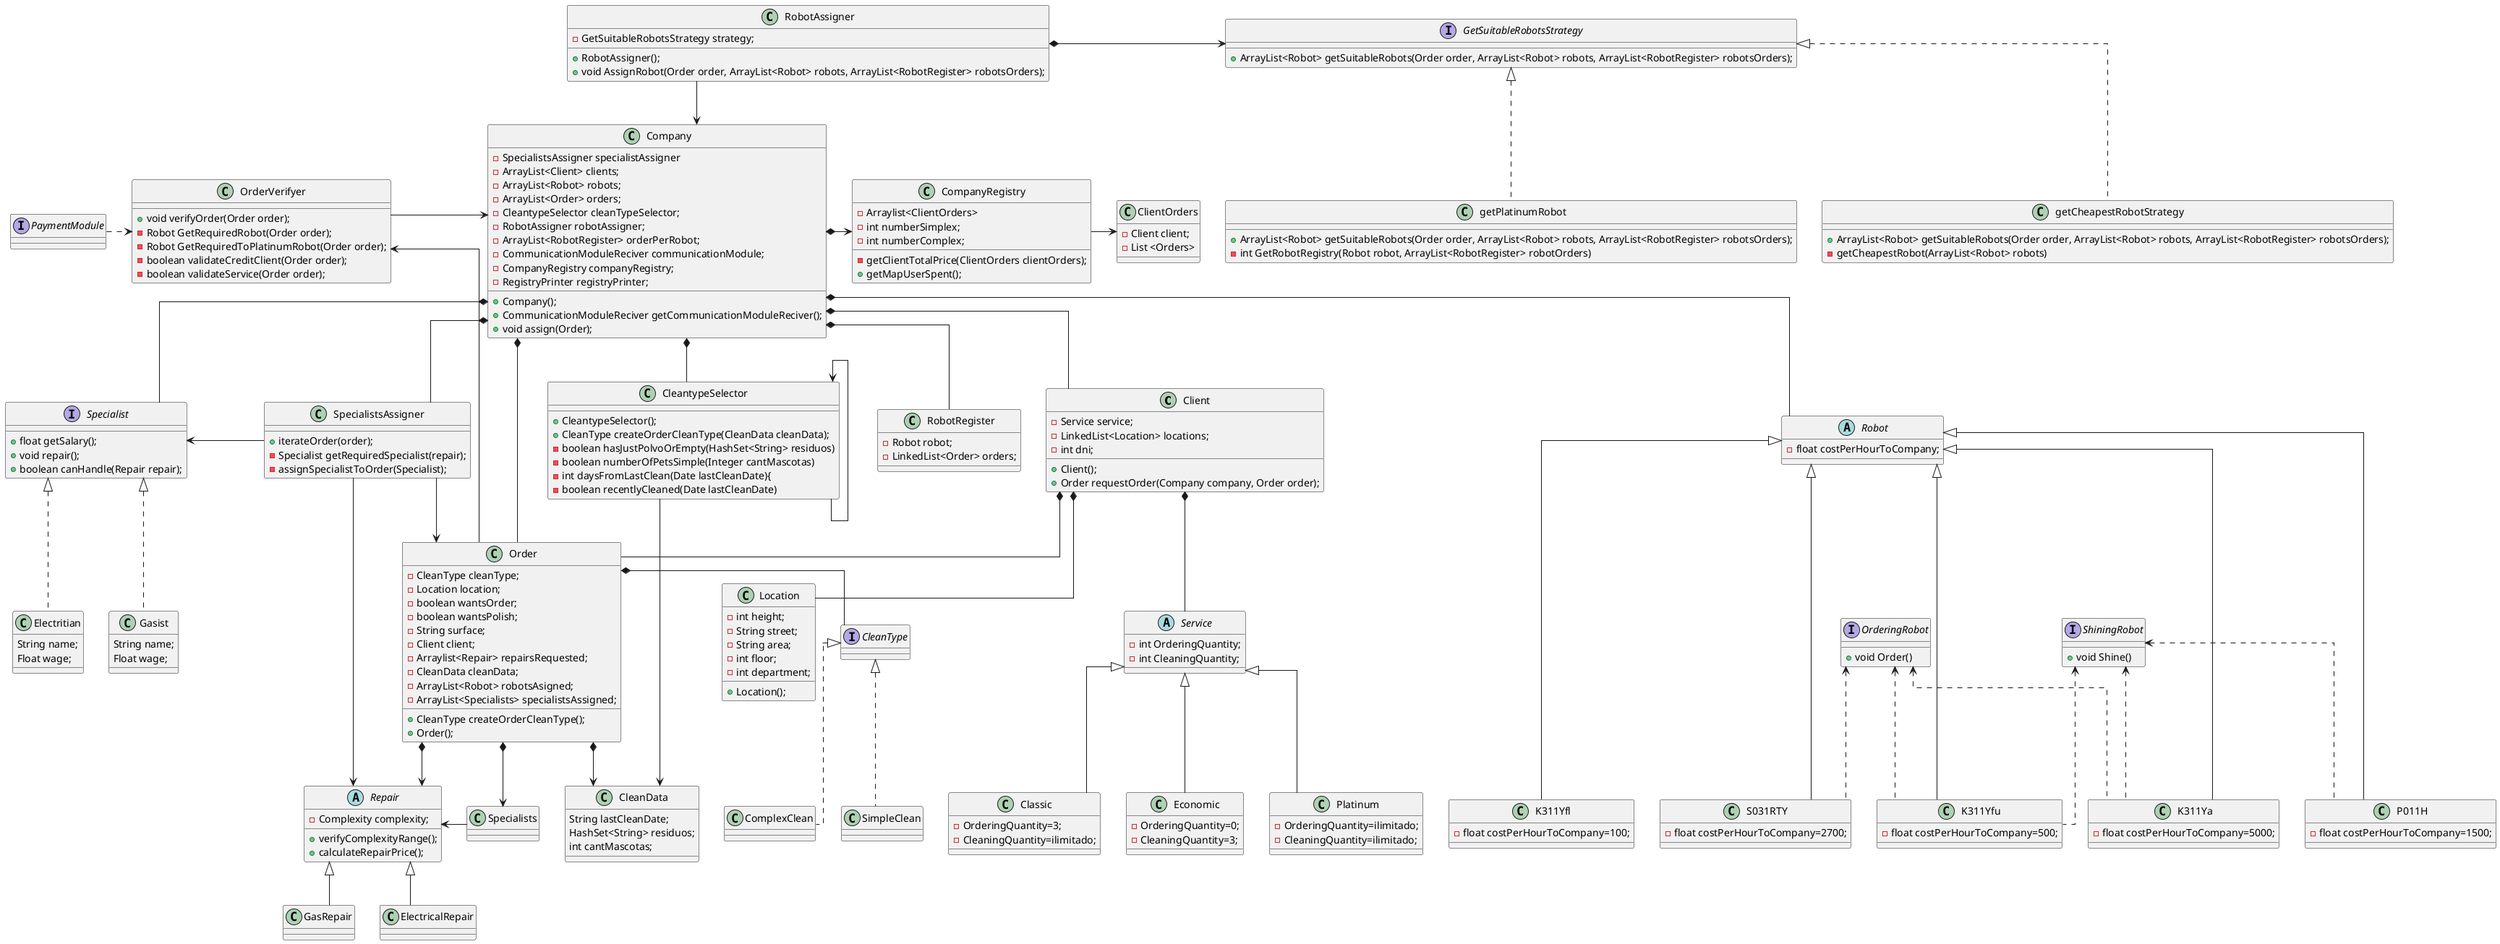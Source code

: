 @startuml
'https://plantuml.com/class-diagram

skinparam linetype ortho

class Client {
    - Service service;
    - LinkedList<Location> locations;
    - int dni;

    + Client();
    + Order requestOrder(Company company, Order order);
}

class Location{
    - int height;
    - String street;
    - String area;
    - int floor;
    - int department;
    + Location();
}


class RobotRegister{
    - Robot robot;
    - LinkedList<Order> orders;
}

abstract Robot{
    - float costPerHourToCompany;
}
class S031RTY{
    - float costPerHourToCompany=2700;
}
class K311Yfu{
    - float costPerHourToCompany=500;
}
class P011H{
    - float costPerHourToCompany=1500;
}
class K311Ya{
    - float costPerHourToCompany=5000;
}
class K311Yfl{
    - float costPerHourToCompany=100;
}

interface OrderingRobot{
    + void Order()
}
interface ShiningRobot{
    + void Shine()
}

abstract Service{
    - int OrderingQuantity;
    - int CleaningQuantity;
}
class Platinum{
    - OrderingQuantity=ilimitado;
    - CleaningQuantity=ilimitado;
}
class Classic{
    - OrderingQuantity=3;
    - CleaningQuantity=ilimitado;
}

class Economic{
    - OrderingQuantity=0;
    - CleaningQuantity=3;
}

class Company{
    -SpecialistsAssigner specialistAssigner
    - ArrayList<Client> clients;
    - ArrayList<Robot> robots;
    - ArrayList<Order> orders;
    - CleantypeSelector cleanTypeSelector;
    - RobotAssigner robotAssigner;
    - ArrayList<RobotRegister> orderPerRobot;
    - CommunicationModuleReciver communicationModule;
    - CompanyRegistry companyRegistry;
    - RegistryPrinter registryPrinter;
    + Company();
    + CommunicationModuleReciver getCommunicationModuleReciver();
    + void assign(Order);
}

class CompanyRegistry{
-Arraylist<ClientOrders>
-int numberSimplex;
-int numberComplex;
-getClientTotalPrice(ClientOrders clientOrders);
+getMapUserSpent();
}

class ClientOrders{
-Client client;
-List <Orders>
}

class OrderVerifyer{
    + void verifyOrder(Order order);
    - Robot GetRequiredRobot(Order order);
    - Robot GetRequiredToPlatinumRobot(Order order);
}

Company *-> CompanyRegistry
CompanyRegistry ->ClientOrders

class RobotAssigner{
   - GetSuitableRobotsStrategy strategy;
   + RobotAssigner();
   + void AssignRobot(Order order, ArrayList<Robot> robots, ArrayList<RobotRegister> robotsOrders);
   }

class Order{

    - CleanType cleanType;
    - Location location;
    - boolean wantsOrder;
    - boolean wantsPolish;
    - String surface;
    - Client client;
    - Arraylist<Repair> repairsRequested;
    - CleanData cleanData;
    + CleanType createOrderCleanType();
    + Order();
    - ArrayList<Robot> robotsAsigned;
    - ArrayList<Specialists> specialistsAssigned;
}



interface GetSuitableRobotsStrategy{
 + ArrayList<Robot> getSuitableRobots(Order order, ArrayList<Robot> robots, ArrayList<RobotRegister> robotsOrders);
}

class getCheapestRobotStrategy implements GetSuitableRobotsStrategy{

+ArrayList<Robot> getSuitableRobots(Order order, ArrayList<Robot> robots, ArrayList<RobotRegister> robotsOrders);
-getCheapestRobot(ArrayList<Robot> robots)

}

class getPlatinumRobot implements GetSuitableRobotsStrategy{
+ArrayList<Robot> getSuitableRobots(Order order, ArrayList<Robot> robots, ArrayList<RobotRegister> robotsOrders);
-int GetRobotRegistry(Robot robot, ArrayList<RobotRegister> robotOrders)

}

class CleantypeSelector {

+CleantypeSelector();
+CleanType createOrderCleanType(CleanData cleanData);
-boolean hasJustPolvoOrEmpty(HashSet<String> residuos)
-boolean numberOfPetsSimple(Integer cantMascotas)
-int daysFromLastClean(Date lastCleanDate){
-boolean recentlyCleaned(Date lastCleanDate)
}


interface CleanType{

}
class ComplexClean implements CleanType{
}

class SimpleClean implements CleanType{

}


class OrderVerifyer{
    - boolean validateCreditClient(Order order);
    - boolean validateService(Order order);
}

Interface PaymentModule{
}



interface Specialist{
    + float getSalary();
    + void repair();
    + boolean canHandle(Repair repair);
}

class Gasist implements Specialist{
String name;
Float wage;
}

class Electritian implements Specialist{
String name;
Float wage;
}

abstract class Repair{
   -Complexity complexity;
   +verifyComplexityRange();
   +calculateRepairPrice();
}
class GasRepair extends Repair{

}
class ElectricalRepair extends Repair{

}

class SpecialistsAssigner {
+iterateOrder(order);
-Specialist getRequiredSpecialist(repair);
-assignSpecialistToOrder(Specialist);

}

class CleanData{
    String lastCleanDate;
    HashSet<String> residuos;
    int cantMascotas;
}

SpecialistsAssigner->Order

Order*-->CleanData
CleantypeSelector -right>CleanData
SpecialistsAssigner->Repair

SpecialistsAssigner-left>Specialist

Specialists-left->Repair
OrderVerifyer <.left. PaymentModule
OrderVerifyer <-- Order

Service <|-- Platinum
Service <|-- Classic
Service <|-- Economic


CleantypeSelector<--CleantypeSelector

Company *-- SpecialistsAssigner

Company*-- Robot
Company *-- Client
Company *-- Order
Company *-- RobotRegister
Company <-left- OrderVerifyer
Company <-up- RobotAssigner

Robot <|--- K311Yfl
Robot <|--- K311Yfu
Robot <|--- P011H
Robot <|--- K311Ya
Robot <|--- S031RTY

ShiningRobot <.. K311Yfu
ShiningRobot <.. P011H
ShiningRobot <.. K311Ya
OrderingRobot <.. K311Yfu
OrderingRobot <.. K311Ya
OrderingRobot <.. S031RTY

Client *-- Service
Client *-- Location
Company *--Specialist
Company *-CleantypeSelector
Order*-->Specialists
Order*-->Repair
Order*- CleanType
Client*--Order
RobotAssigner*->GetSuitableRobotsStrategy
@enduml